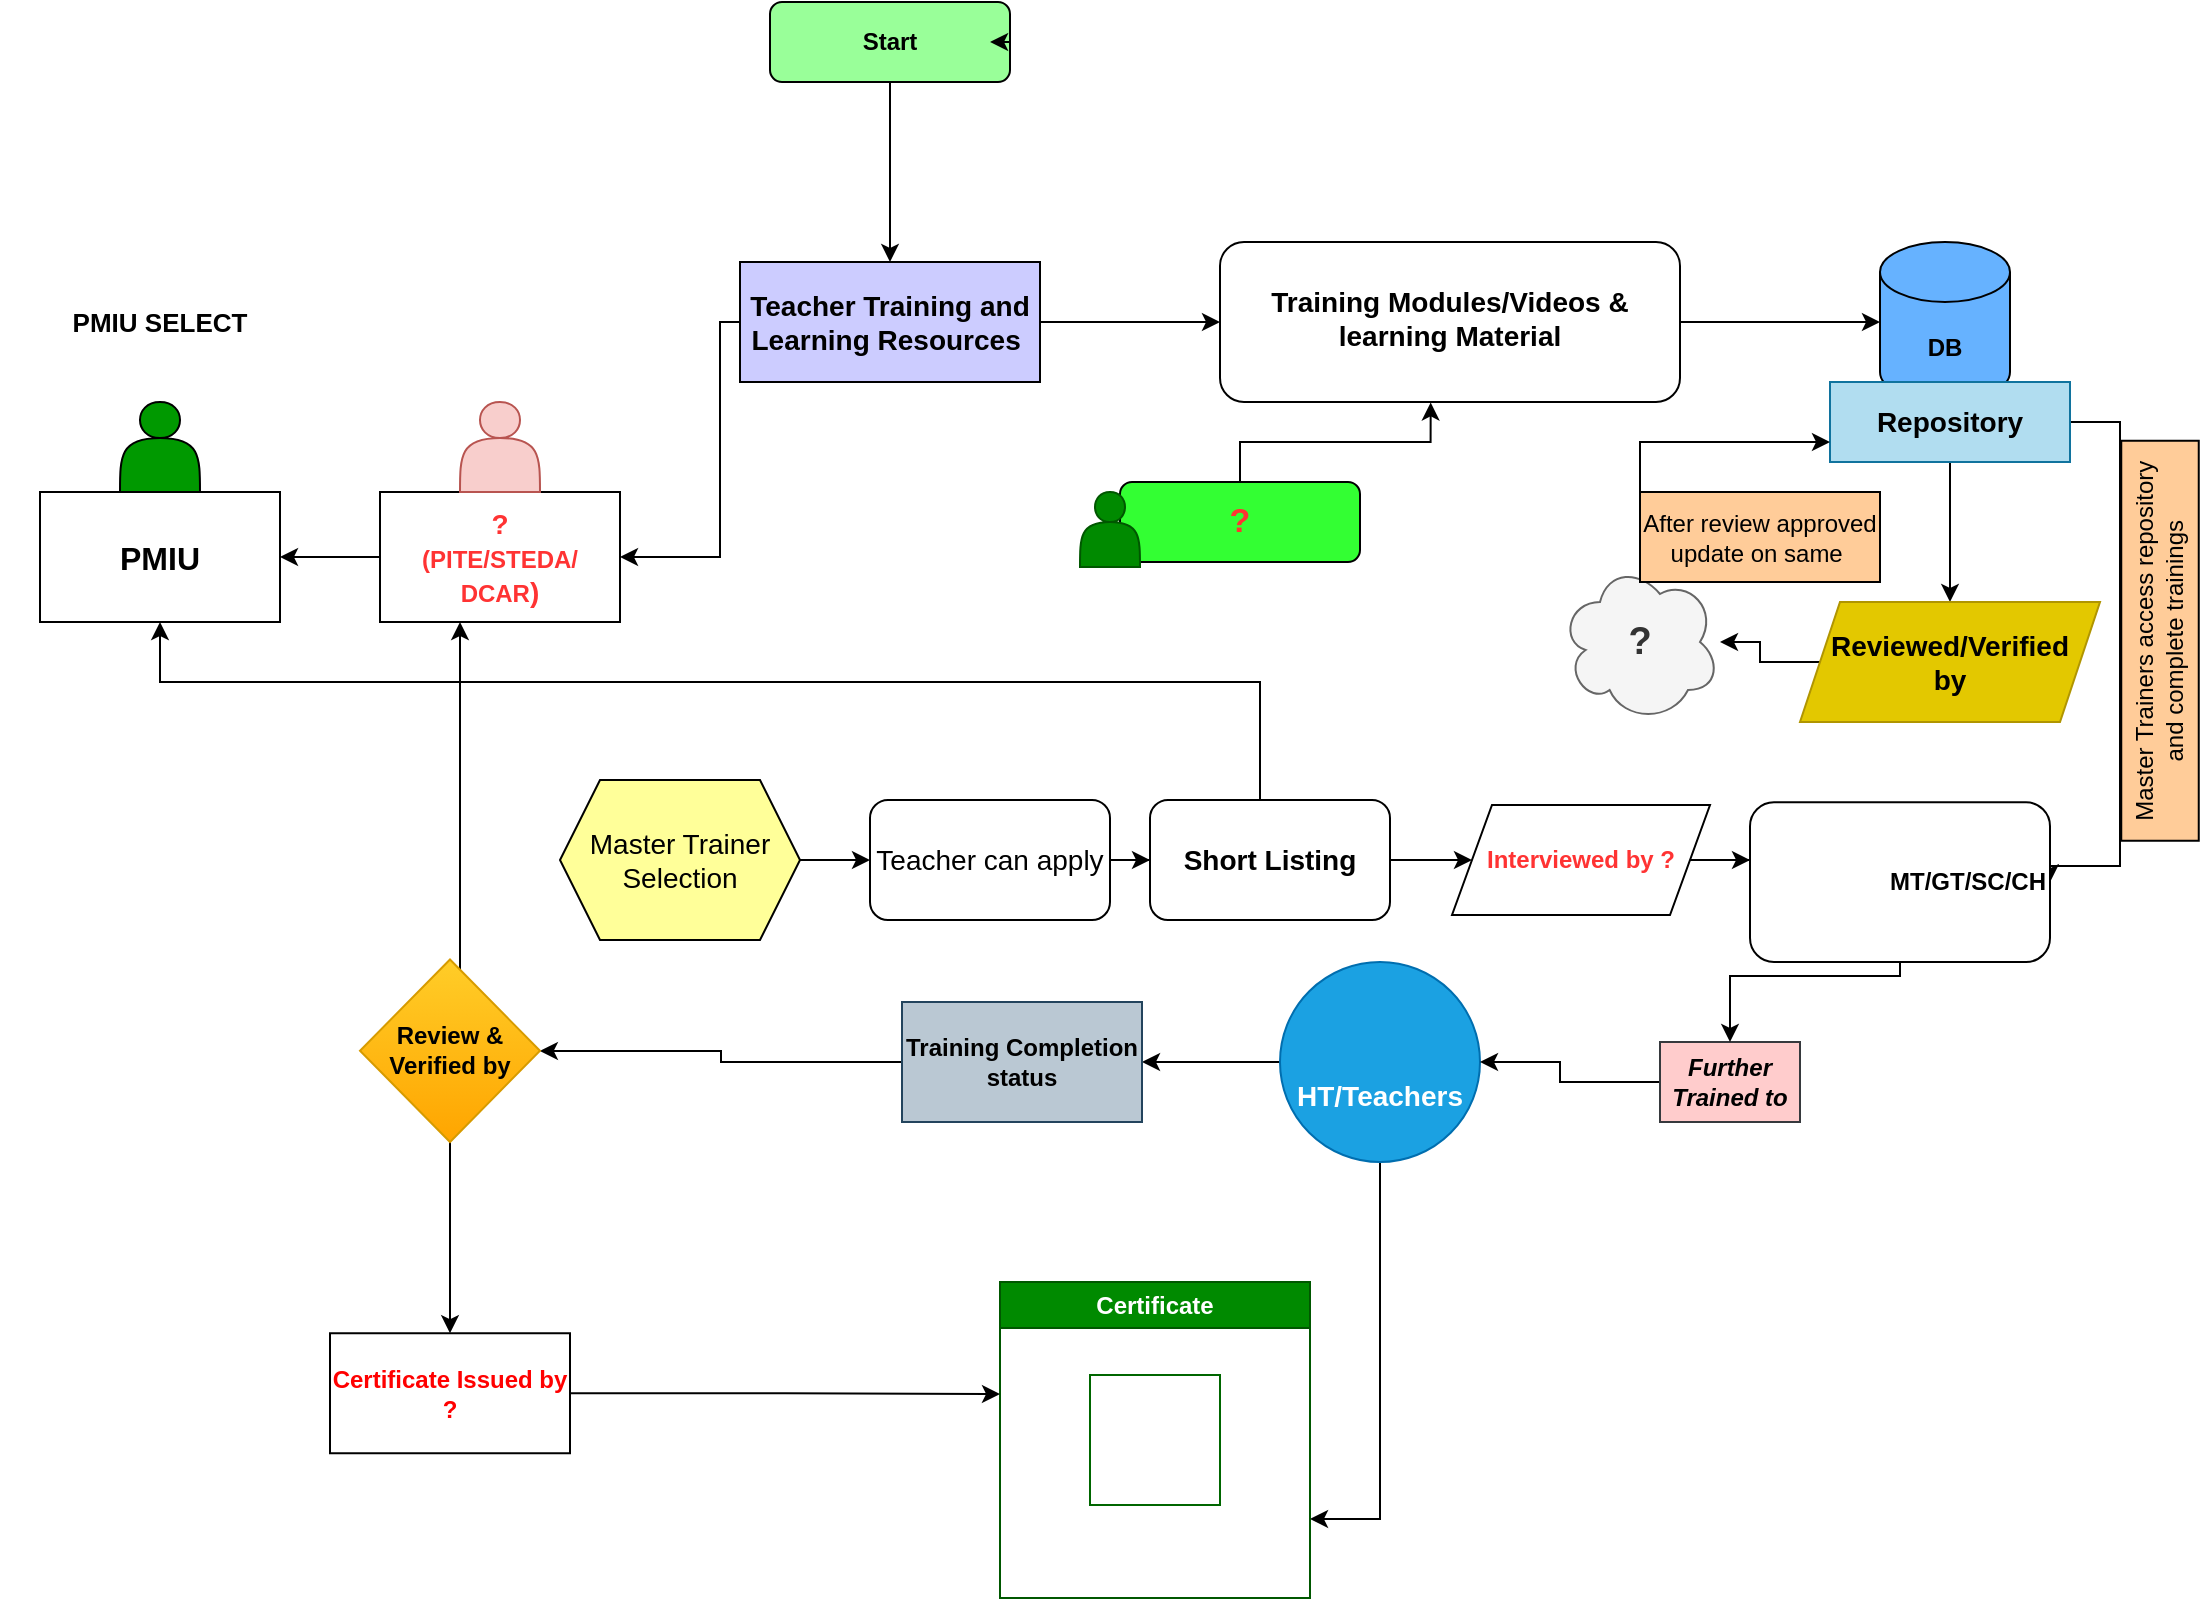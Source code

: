 <mxfile version="21.3.7" type="github">
  <diagram id="C5RBs43oDa-KdzZeNtuy" name="Page-1">
    <mxGraphModel dx="2049" dy="598" grid="1" gridSize="10" guides="1" tooltips="1" connect="1" arrows="1" fold="1" page="1" pageScale="1" pageWidth="827" pageHeight="1169" math="0" shadow="0">
      <root>
        <mxCell id="WIyWlLk6GJQsqaUBKTNV-0" />
        <mxCell id="WIyWlLk6GJQsqaUBKTNV-1" parent="WIyWlLk6GJQsqaUBKTNV-0" />
        <mxCell id="mdNOLCDKMhmKH1dVcRL2-8" style="edgeStyle=orthogonalEdgeStyle;rounded=0;orthogonalLoop=1;jettySize=auto;html=1;" parent="WIyWlLk6GJQsqaUBKTNV-1" source="WIyWlLk6GJQsqaUBKTNV-3" target="hEkjTt2-bJz7DTn4r3B0-1" edge="1">
          <mxGeometry relative="1" as="geometry" />
        </mxCell>
        <mxCell id="WIyWlLk6GJQsqaUBKTNV-3" value="Start" style="rounded=1;whiteSpace=wrap;html=1;fontSize=12;glass=0;strokeWidth=1;shadow=0;fillColor=#99FF99;fontStyle=1" parent="WIyWlLk6GJQsqaUBKTNV-1" vertex="1">
          <mxGeometry x="105" y="170" width="120" height="40" as="geometry" />
        </mxCell>
        <mxCell id="mdNOLCDKMhmKH1dVcRL2-4" style="edgeStyle=orthogonalEdgeStyle;rounded=0;orthogonalLoop=1;jettySize=auto;html=1;entryX=0;entryY=0.5;entryDx=0;entryDy=0;entryPerimeter=0;" parent="WIyWlLk6GJQsqaUBKTNV-1" source="WIyWlLk6GJQsqaUBKTNV-10" target="hEkjTt2-bJz7DTn4r3B0-57" edge="1">
          <mxGeometry relative="1" as="geometry" />
        </mxCell>
        <mxCell id="WIyWlLk6GJQsqaUBKTNV-10" value="Training Modules/Videos &amp;amp; learning Material" style="rounded=1;whiteSpace=wrap;html=1;shadow=0;strokeWidth=1;spacing=6;spacingTop=-4;fontStyle=1;fontSize=14;" parent="WIyWlLk6GJQsqaUBKTNV-1" vertex="1">
          <mxGeometry x="330" y="290" width="230" height="80" as="geometry" />
        </mxCell>
        <mxCell id="Cq3xylXxz4JPVy2OtA_v-11" style="edgeStyle=orthogonalEdgeStyle;rounded=0;orthogonalLoop=1;jettySize=auto;html=1;entryX=1;entryY=0.5;entryDx=0;entryDy=0;" parent="WIyWlLk6GJQsqaUBKTNV-1" source="hEkjTt2-bJz7DTn4r3B0-1" target="Cq3xylXxz4JPVy2OtA_v-7" edge="1">
          <mxGeometry relative="1" as="geometry">
            <Array as="points">
              <mxPoint x="80" y="330" />
              <mxPoint x="80" y="448" />
            </Array>
          </mxGeometry>
        </mxCell>
        <mxCell id="mdNOLCDKMhmKH1dVcRL2-3" style="edgeStyle=orthogonalEdgeStyle;rounded=0;orthogonalLoop=1;jettySize=auto;html=1;entryX=0;entryY=0.5;entryDx=0;entryDy=0;" parent="WIyWlLk6GJQsqaUBKTNV-1" source="hEkjTt2-bJz7DTn4r3B0-1" target="WIyWlLk6GJQsqaUBKTNV-10" edge="1">
          <mxGeometry relative="1" as="geometry" />
        </mxCell>
        <mxCell id="hEkjTt2-bJz7DTn4r3B0-1" value="&lt;b style=&quot;font-size: 14px;&quot;&gt;Teacher Training and&lt;br style=&quot;font-size: 14px;&quot;&gt;Learning Resources&amp;nbsp;&lt;/b&gt;" style="rounded=0;whiteSpace=wrap;html=1;fillColor=#CCCCFF;fontSize=14;" parent="WIyWlLk6GJQsqaUBKTNV-1" vertex="1">
          <mxGeometry x="90" y="300" width="150" height="60" as="geometry" />
        </mxCell>
        <mxCell id="hEkjTt2-bJz7DTn4r3B0-57" value="DB" style="shape=cylinder3;whiteSpace=wrap;html=1;boundedLbl=1;backgroundOutline=1;size=15;fillColor=#66B2FF;fontStyle=1" parent="WIyWlLk6GJQsqaUBKTNV-1" vertex="1">
          <mxGeometry x="660" y="290" width="65" height="80" as="geometry" />
        </mxCell>
        <mxCell id="mdNOLCDKMhmKH1dVcRL2-2" style="edgeStyle=orthogonalEdgeStyle;rounded=0;orthogonalLoop=1;jettySize=auto;html=1;entryX=0.458;entryY=1.003;entryDx=0;entryDy=0;entryPerimeter=0;" parent="WIyWlLk6GJQsqaUBKTNV-1" source="hEkjTt2-bJz7DTn4r3B0-60" target="WIyWlLk6GJQsqaUBKTNV-10" edge="1">
          <mxGeometry relative="1" as="geometry" />
        </mxCell>
        <mxCell id="Cq3xylXxz4JPVy2OtA_v-0" value="" style="shape=actor;whiteSpace=wrap;html=1;fillColor=#009900;" parent="WIyWlLk6GJQsqaUBKTNV-1" vertex="1">
          <mxGeometry x="-220" y="370" width="40" height="45" as="geometry" />
        </mxCell>
        <mxCell id="Cq3xylXxz4JPVy2OtA_v-5" value="PMIU" style="rounded=0;whiteSpace=wrap;html=1;fontStyle=1;fontSize=16;" parent="WIyWlLk6GJQsqaUBKTNV-1" vertex="1">
          <mxGeometry x="-260" y="415" width="120" height="65" as="geometry" />
        </mxCell>
        <mxCell id="Cq3xylXxz4JPVy2OtA_v-23" value="" style="edgeStyle=orthogonalEdgeStyle;rounded=0;orthogonalLoop=1;jettySize=auto;html=1;" parent="WIyWlLk6GJQsqaUBKTNV-1" source="Cq3xylXxz4JPVy2OtA_v-7" target="Cq3xylXxz4JPVy2OtA_v-5" edge="1">
          <mxGeometry relative="1" as="geometry" />
        </mxCell>
        <mxCell id="Cq3xylXxz4JPVy2OtA_v-7" value="?&lt;br style=&quot;font-size: 14px;&quot;&gt;&lt;font style=&quot;font-size: 12px;&quot;&gt;(PITE/STEDA/&lt;br style=&quot;&quot;&gt;DCAR&lt;/font&gt;)" style="rounded=0;whiteSpace=wrap;html=1;fontStyle=1;fontSize=14;fontColor=#FF3333;" parent="WIyWlLk6GJQsqaUBKTNV-1" vertex="1">
          <mxGeometry x="-90" y="415" width="120" height="65" as="geometry" />
        </mxCell>
        <mxCell id="Cq3xylXxz4JPVy2OtA_v-8" value="" style="shape=actor;whiteSpace=wrap;html=1;fillColor=#f8cecc;strokeColor=#b85450;" parent="WIyWlLk6GJQsqaUBKTNV-1" vertex="1">
          <mxGeometry x="-50" y="370" width="40" height="45" as="geometry" />
        </mxCell>
        <mxCell id="Cq3xylXxz4JPVy2OtA_v-25" value="PMIU SELECT" style="rounded=0;whiteSpace=wrap;html=1;fontSize=13;fontStyle=1;strokeColor=none;fillColor=none;" parent="WIyWlLk6GJQsqaUBKTNV-1" vertex="1">
          <mxGeometry x="-280" y="300" width="160" height="60" as="geometry" />
        </mxCell>
        <mxCell id="mdNOLCDKMhmKH1dVcRL2-0" style="edgeStyle=orthogonalEdgeStyle;rounded=0;orthogonalLoop=1;jettySize=auto;html=1;exitX=1;exitY=0.5;exitDx=0;exitDy=0;entryX=0.917;entryY=0.5;entryDx=0;entryDy=0;entryPerimeter=0;" parent="WIyWlLk6GJQsqaUBKTNV-1" source="WIyWlLk6GJQsqaUBKTNV-3" target="WIyWlLk6GJQsqaUBKTNV-3" edge="1">
          <mxGeometry relative="1" as="geometry" />
        </mxCell>
        <mxCell id="mdNOLCDKMhmKH1dVcRL2-10" value="" style="edgeStyle=orthogonalEdgeStyle;rounded=0;orthogonalLoop=1;jettySize=auto;html=1;" parent="WIyWlLk6GJQsqaUBKTNV-1" source="mdNOLCDKMhmKH1dVcRL2-5" target="mdNOLCDKMhmKH1dVcRL2-9" edge="1">
          <mxGeometry relative="1" as="geometry" />
        </mxCell>
        <mxCell id="mdNOLCDKMhmKH1dVcRL2-41" style="edgeStyle=orthogonalEdgeStyle;rounded=0;orthogonalLoop=1;jettySize=auto;html=1;entryX=1;entryY=0.5;entryDx=0;entryDy=0;" parent="WIyWlLk6GJQsqaUBKTNV-1" source="mdNOLCDKMhmKH1dVcRL2-5" target="hEkjTt2-bJz7DTn4r3B0-26" edge="1">
          <mxGeometry relative="1" as="geometry">
            <Array as="points">
              <mxPoint x="780" y="380" />
              <mxPoint x="780" y="602" />
            </Array>
          </mxGeometry>
        </mxCell>
        <mxCell id="mdNOLCDKMhmKH1dVcRL2-5" value="Repository" style="whiteSpace=wrap;html=1;fillColor=#b1ddf0;fontStyle=1;strokeColor=#10739e;fontSize=14;" parent="WIyWlLk6GJQsqaUBKTNV-1" vertex="1">
          <mxGeometry x="635" y="360" width="120" height="40" as="geometry" />
        </mxCell>
        <mxCell id="mdNOLCDKMhmKH1dVcRL2-12" value="" style="edgeStyle=orthogonalEdgeStyle;rounded=0;orthogonalLoop=1;jettySize=auto;html=1;" parent="WIyWlLk6GJQsqaUBKTNV-1" source="mdNOLCDKMhmKH1dVcRL2-9" target="mdNOLCDKMhmKH1dVcRL2-11" edge="1">
          <mxGeometry relative="1" as="geometry" />
        </mxCell>
        <mxCell id="mdNOLCDKMhmKH1dVcRL2-9" value="Reviewed/Verified &lt;br&gt;by" style="shape=parallelogram;perimeter=parallelogramPerimeter;whiteSpace=wrap;html=1;fixedSize=1;fontSize=14;fillColor=#e3c800;strokeColor=#B09500;fontColor=#000000;fontStyle=1;" parent="WIyWlLk6GJQsqaUBKTNV-1" vertex="1">
          <mxGeometry x="620" y="470" width="150" height="60" as="geometry" />
        </mxCell>
        <mxCell id="mdNOLCDKMhmKH1dVcRL2-20" style="edgeStyle=orthogonalEdgeStyle;rounded=0;orthogonalLoop=1;jettySize=auto;html=1;" parent="WIyWlLk6GJQsqaUBKTNV-1" source="mdNOLCDKMhmKH1dVcRL2-11" edge="1">
          <mxGeometry relative="1" as="geometry">
            <mxPoint x="635" y="390" as="targetPoint" />
            <Array as="points">
              <mxPoint x="540" y="390" />
              <mxPoint x="635" y="390" />
            </Array>
          </mxGeometry>
        </mxCell>
        <mxCell id="mdNOLCDKMhmKH1dVcRL2-11" value="?" style="ellipse;shape=cloud;whiteSpace=wrap;html=1;fontSize=19;fillColor=#f5f5f5;strokeColor=#666666;fontColor=#333333;fontStyle=1;" parent="WIyWlLk6GJQsqaUBKTNV-1" vertex="1">
          <mxGeometry x="500" y="450" width="80" height="80" as="geometry" />
        </mxCell>
        <mxCell id="mdNOLCDKMhmKH1dVcRL2-14" value="" style="group;fontSize=18;fontStyle=1" parent="WIyWlLk6GJQsqaUBKTNV-1" vertex="1" connectable="0">
          <mxGeometry x="260" y="410" width="140" height="42.5" as="geometry" />
        </mxCell>
        <mxCell id="hEkjTt2-bJz7DTn4r3B0-60" value="&lt;font style=&quot;font-size: 17px;&quot; color=&quot;#ff3333&quot;&gt;?&lt;/font&gt;" style="rounded=1;whiteSpace=wrap;html=1;fontStyle=1;fontSize=14;fillColor=#33FF33;" parent="mdNOLCDKMhmKH1dVcRL2-14" vertex="1">
          <mxGeometry x="20" width="120" height="40" as="geometry" />
        </mxCell>
        <mxCell id="mdNOLCDKMhmKH1dVcRL2-1" value="" style="shape=actor;whiteSpace=wrap;html=1;fillColor=#008a00;strokeColor=#005700;fontColor=#ffffff;" parent="mdNOLCDKMhmKH1dVcRL2-14" vertex="1">
          <mxGeometry y="5" width="30" height="37.5" as="geometry" />
        </mxCell>
        <mxCell id="mdNOLCDKMhmKH1dVcRL2-34" value="" style="edgeStyle=orthogonalEdgeStyle;rounded=0;orthogonalLoop=1;jettySize=auto;html=1;" parent="WIyWlLk6GJQsqaUBKTNV-1" source="mdNOLCDKMhmKH1dVcRL2-16" target="mdNOLCDKMhmKH1dVcRL2-31" edge="1">
          <mxGeometry relative="1" as="geometry" />
        </mxCell>
        <mxCell id="mdNOLCDKMhmKH1dVcRL2-16" value="Master Trainer Selection" style="shape=hexagon;perimeter=hexagonPerimeter2;whiteSpace=wrap;html=1;fixedSize=1;fontSize=14;fillColor=#FFFF99;rounded=0;" parent="WIyWlLk6GJQsqaUBKTNV-1" vertex="1">
          <mxGeometry y="559" width="120" height="80" as="geometry" />
        </mxCell>
        <mxCell id="mdNOLCDKMhmKH1dVcRL2-21" value="After review approved update on same&amp;nbsp;" style="rounded=0;whiteSpace=wrap;html=1;fillColor=#FFCC99;" parent="WIyWlLk6GJQsqaUBKTNV-1" vertex="1">
          <mxGeometry x="540" y="415" width="120" height="45" as="geometry" />
        </mxCell>
        <mxCell id="mdNOLCDKMhmKH1dVcRL2-33" value="" style="edgeStyle=orthogonalEdgeStyle;rounded=0;orthogonalLoop=1;jettySize=auto;html=1;" parent="WIyWlLk6GJQsqaUBKTNV-1" source="mdNOLCDKMhmKH1dVcRL2-31" target="mdNOLCDKMhmKH1dVcRL2-32" edge="1">
          <mxGeometry relative="1" as="geometry" />
        </mxCell>
        <mxCell id="mdNOLCDKMhmKH1dVcRL2-31" value="Teacher can apply" style="rounded=1;whiteSpace=wrap;html=1;fontStyle=0;fontSize=14;" parent="WIyWlLk6GJQsqaUBKTNV-1" vertex="1">
          <mxGeometry x="155" y="569" width="120" height="60" as="geometry" />
        </mxCell>
        <mxCell id="mdNOLCDKMhmKH1dVcRL2-36" style="edgeStyle=orthogonalEdgeStyle;rounded=0;orthogonalLoop=1;jettySize=auto;html=1;entryX=0.5;entryY=1;entryDx=0;entryDy=0;" parent="WIyWlLk6GJQsqaUBKTNV-1" source="mdNOLCDKMhmKH1dVcRL2-32" target="Cq3xylXxz4JPVy2OtA_v-5" edge="1">
          <mxGeometry relative="1" as="geometry">
            <Array as="points">
              <mxPoint x="350" y="510" />
              <mxPoint x="-200" y="510" />
            </Array>
          </mxGeometry>
        </mxCell>
        <mxCell id="mdNOLCDKMhmKH1dVcRL2-38" value="" style="edgeStyle=orthogonalEdgeStyle;rounded=0;orthogonalLoop=1;jettySize=auto;html=1;" parent="WIyWlLk6GJQsqaUBKTNV-1" source="mdNOLCDKMhmKH1dVcRL2-32" target="mdNOLCDKMhmKH1dVcRL2-37" edge="1">
          <mxGeometry relative="1" as="geometry" />
        </mxCell>
        <mxCell id="mdNOLCDKMhmKH1dVcRL2-32" value="Short Listing" style="rounded=1;whiteSpace=wrap;html=1;fontStyle=1;fontSize=14;" parent="WIyWlLk6GJQsqaUBKTNV-1" vertex="1">
          <mxGeometry x="295" y="569" width="120" height="60" as="geometry" />
        </mxCell>
        <mxCell id="mdNOLCDKMhmKH1dVcRL2-40" value="" style="edgeStyle=orthogonalEdgeStyle;rounded=0;orthogonalLoop=1;jettySize=auto;html=1;" parent="WIyWlLk6GJQsqaUBKTNV-1" source="mdNOLCDKMhmKH1dVcRL2-37" target="mdNOLCDKMhmKH1dVcRL2-25" edge="1">
          <mxGeometry relative="1" as="geometry" />
        </mxCell>
        <mxCell id="mdNOLCDKMhmKH1dVcRL2-37" value="Interviewed by ?" style="shape=parallelogram;perimeter=parallelogramPerimeter;whiteSpace=wrap;html=1;fixedSize=1;fontColor=#FF3333;fontStyle=1" parent="WIyWlLk6GJQsqaUBKTNV-1" vertex="1">
          <mxGeometry x="446" y="571.5" width="129" height="55" as="geometry" />
        </mxCell>
        <mxCell id="mdNOLCDKMhmKH1dVcRL2-39" value="" style="group" parent="WIyWlLk6GJQsqaUBKTNV-1" vertex="1" connectable="0">
          <mxGeometry x="595" y="564" width="150" height="86" as="geometry" />
        </mxCell>
        <mxCell id="hEkjTt2-bJz7DTn4r3B0-26" value="MT/GT/SC/CH" style="rounded=1;whiteSpace=wrap;html=1;fontStyle=1;align=right;" parent="mdNOLCDKMhmKH1dVcRL2-39" vertex="1">
          <mxGeometry y="6.143" width="150" height="79.857" as="geometry" />
        </mxCell>
        <mxCell id="mdNOLCDKMhmKH1dVcRL2-25" value="" style="shape=image;html=1;verticalAlign=top;verticalLabelPosition=bottom;labelBackgroundColor=#ffffff;imageAspect=0;aspect=fixed;image=https://cdn0.iconfinder.com/data/icons/phosphor-fill-vol-1/256/chalkboard-teacher-fill-128.png" parent="mdNOLCDKMhmKH1dVcRL2-39" vertex="1">
          <mxGeometry width="70" height="70" as="geometry" />
        </mxCell>
        <mxCell id="mdNOLCDKMhmKH1dVcRL2-43" value="Master Trainers access repository and complete trainings" style="rounded=0;whiteSpace=wrap;html=1;fillColor=#FFCC99;rotation=-90;" parent="WIyWlLk6GJQsqaUBKTNV-1" vertex="1">
          <mxGeometry x="700" y="470" width="200" height="38.75" as="geometry" />
        </mxCell>
        <mxCell id="mdNOLCDKMhmKH1dVcRL2-58" value="" style="edgeStyle=orthogonalEdgeStyle;rounded=0;orthogonalLoop=1;jettySize=auto;html=1;" parent="WIyWlLk6GJQsqaUBKTNV-1" source="mdNOLCDKMhmKH1dVcRL2-45" target="mdNOLCDKMhmKH1dVcRL2-57" edge="1">
          <mxGeometry relative="1" as="geometry" />
        </mxCell>
        <mxCell id="mdNOLCDKMhmKH1dVcRL2-70" style="edgeStyle=orthogonalEdgeStyle;rounded=0;orthogonalLoop=1;jettySize=auto;html=1;entryX=1;entryY=0.75;entryDx=0;entryDy=0;" parent="WIyWlLk6GJQsqaUBKTNV-1" source="mdNOLCDKMhmKH1dVcRL2-45" target="mdNOLCDKMhmKH1dVcRL2-62" edge="1">
          <mxGeometry relative="1" as="geometry" />
        </mxCell>
        <mxCell id="mdNOLCDKMhmKH1dVcRL2-45" value="&lt;br&gt;&lt;br&gt;HT/Teachers" style="ellipse;whiteSpace=wrap;html=1;aspect=fixed;fillColor=#1ba1e2;strokeColor=#006EAF;fontColor=#ffffff;fontStyle=1;fontSize=14;" parent="WIyWlLk6GJQsqaUBKTNV-1" vertex="1">
          <mxGeometry x="360" y="650" width="100" height="100" as="geometry" />
        </mxCell>
        <mxCell id="mdNOLCDKMhmKH1dVcRL2-52" value="" style="edgeStyle=orthogonalEdgeStyle;rounded=0;orthogonalLoop=1;jettySize=auto;html=1;" parent="WIyWlLk6GJQsqaUBKTNV-1" source="mdNOLCDKMhmKH1dVcRL2-50" target="mdNOLCDKMhmKH1dVcRL2-45" edge="1">
          <mxGeometry relative="1" as="geometry">
            <Array as="points">
              <mxPoint x="500" y="710" />
              <mxPoint x="500" y="700" />
            </Array>
          </mxGeometry>
        </mxCell>
        <mxCell id="mdNOLCDKMhmKH1dVcRL2-50" value="Further&lt;br&gt;Trained to" style="rounded=0;whiteSpace=wrap;html=1;fillColor=#ffcccc;strokeColor=#36393d;fontStyle=3" parent="WIyWlLk6GJQsqaUBKTNV-1" vertex="1">
          <mxGeometry x="550" y="690" width="70" height="40" as="geometry" />
        </mxCell>
        <mxCell id="mdNOLCDKMhmKH1dVcRL2-51" value="" style="edgeStyle=orthogonalEdgeStyle;rounded=0;orthogonalLoop=1;jettySize=auto;html=1;" parent="WIyWlLk6GJQsqaUBKTNV-1" source="hEkjTt2-bJz7DTn4r3B0-26" target="mdNOLCDKMhmKH1dVcRL2-50" edge="1">
          <mxGeometry relative="1" as="geometry">
            <Array as="points">
              <mxPoint x="670" y="657" />
              <mxPoint x="585" y="657" />
            </Array>
          </mxGeometry>
        </mxCell>
        <mxCell id="hE8lq5-WtpNPj1kXU_LE-0" style="edgeStyle=orthogonalEdgeStyle;rounded=0;orthogonalLoop=1;jettySize=auto;html=1;" edge="1" parent="WIyWlLk6GJQsqaUBKTNV-1" source="mdNOLCDKMhmKH1dVcRL2-57" target="mdNOLCDKMhmKH1dVcRL2-60">
          <mxGeometry relative="1" as="geometry" />
        </mxCell>
        <mxCell id="mdNOLCDKMhmKH1dVcRL2-57" value="Training Completion status" style="whiteSpace=wrap;html=1;fillColor=#bac8d3;strokeColor=#23445d;fontStyle=1;" parent="WIyWlLk6GJQsqaUBKTNV-1" vertex="1">
          <mxGeometry x="171" y="670" width="120" height="60" as="geometry" />
        </mxCell>
        <mxCell id="mdNOLCDKMhmKH1dVcRL2-61" style="edgeStyle=orthogonalEdgeStyle;rounded=0;orthogonalLoop=1;jettySize=auto;html=1;" parent="WIyWlLk6GJQsqaUBKTNV-1" source="mdNOLCDKMhmKH1dVcRL2-60" target="Cq3xylXxz4JPVy2OtA_v-7" edge="1">
          <mxGeometry relative="1" as="geometry">
            <Array as="points">
              <mxPoint x="-50" y="570" />
              <mxPoint x="-50" y="570" />
            </Array>
          </mxGeometry>
        </mxCell>
        <mxCell id="mdNOLCDKMhmKH1dVcRL2-67" value="" style="edgeStyle=orthogonalEdgeStyle;rounded=0;orthogonalLoop=1;jettySize=auto;html=1;" parent="WIyWlLk6GJQsqaUBKTNV-1" source="mdNOLCDKMhmKH1dVcRL2-60" target="mdNOLCDKMhmKH1dVcRL2-66" edge="1">
          <mxGeometry relative="1" as="geometry" />
        </mxCell>
        <mxCell id="mdNOLCDKMhmKH1dVcRL2-60" value="Review &amp;amp; Verified by" style="rhombus;whiteSpace=wrap;html=1;fontStyle=1;fillColor=#ffcd28;gradientColor=#ffa500;strokeColor=#d79b00;" parent="WIyWlLk6GJQsqaUBKTNV-1" vertex="1">
          <mxGeometry x="-100" y="648.75" width="90" height="91.25" as="geometry" />
        </mxCell>
        <mxCell id="mdNOLCDKMhmKH1dVcRL2-62" value="Certificate" style="swimlane;whiteSpace=wrap;html=1;fillColor=#008a00;fontColor=#ffffff;strokeColor=#005700;" parent="WIyWlLk6GJQsqaUBKTNV-1" vertex="1">
          <mxGeometry x="220" y="810" width="155" height="158" as="geometry" />
        </mxCell>
        <mxCell id="mdNOLCDKMhmKH1dVcRL2-64" value="" style="shape=image;html=1;verticalAlign=top;verticalLabelPosition=bottom;labelBackgroundColor=#ffffff;imageAspect=0;aspect=fixed;image=https://cdn0.iconfinder.com/data/icons/analytic-investment-and-balanced-scorecard/512/9Man_user_Student_Teacher_Avatar-128.png;imageBackground=default;imageBorder=#006600;" parent="mdNOLCDKMhmKH1dVcRL2-62" vertex="1">
          <mxGeometry x="45" y="46.5" width="65" height="65" as="geometry" />
        </mxCell>
        <mxCell id="mdNOLCDKMhmKH1dVcRL2-68" style="edgeStyle=orthogonalEdgeStyle;rounded=0;orthogonalLoop=1;jettySize=auto;html=1;" parent="WIyWlLk6GJQsqaUBKTNV-1" source="mdNOLCDKMhmKH1dVcRL2-66" edge="1">
          <mxGeometry relative="1" as="geometry">
            <mxPoint x="220" y="866" as="targetPoint" />
          </mxGeometry>
        </mxCell>
        <mxCell id="mdNOLCDKMhmKH1dVcRL2-66" value="Certificate Issued by ?" style="whiteSpace=wrap;html=1;fontStyle=1;fontColor=#ff0000;" parent="WIyWlLk6GJQsqaUBKTNV-1" vertex="1">
          <mxGeometry x="-115" y="835.625" width="120" height="60" as="geometry" />
        </mxCell>
        <mxCell id="mdNOLCDKMhmKH1dVcRL2-71" value="" style="shape=image;html=1;verticalAlign=top;verticalLabelPosition=bottom;labelBackgroundColor=default;imageAspect=0;aspect=fixed;image=https://cdn4.iconfinder.com/data/icons/education-and-school-glyph-24-px/24/Instructor_professor_teacher_teaching_tutor_-128.png;fontColor=#00994D;" parent="WIyWlLk6GJQsqaUBKTNV-1" vertex="1">
          <mxGeometry x="388" y="660" width="46" height="46" as="geometry" />
        </mxCell>
      </root>
    </mxGraphModel>
  </diagram>
</mxfile>
